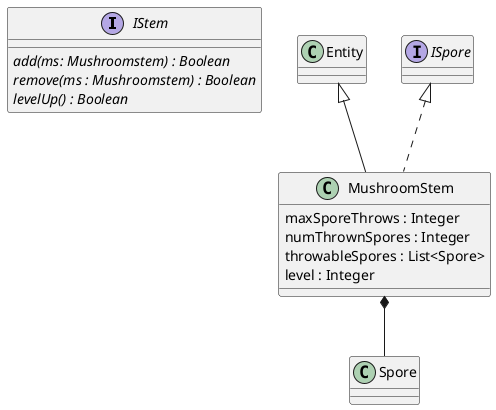 @startuml stem

interface IStem{
    {abstract} add(ms: Mushroomstem) : Boolean
    {abstract} remove(ms : Mushroomstem) : Boolean
    {abstract} levelUp() : Boolean
}

MushroomStem *-- Spore
class MushroomStem extends Entity implements ISpore{
    maxSporeThrows : Integer
    numThrownSpores : Integer
    throwableSpores : List<Spore>
    level : Integer
}

@enduml